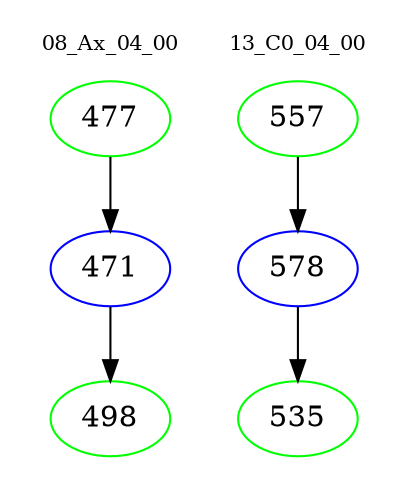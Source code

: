 digraph{
subgraph cluster_0 {
color = white
label = "08_Ax_04_00";
fontsize=10;
T0_477 [label="477", color="green"]
T0_477 -> T0_471 [color="black"]
T0_471 [label="471", color="blue"]
T0_471 -> T0_498 [color="black"]
T0_498 [label="498", color="green"]
}
subgraph cluster_1 {
color = white
label = "13_C0_04_00";
fontsize=10;
T1_557 [label="557", color="green"]
T1_557 -> T1_578 [color="black"]
T1_578 [label="578", color="blue"]
T1_578 -> T1_535 [color="black"]
T1_535 [label="535", color="green"]
}
}
